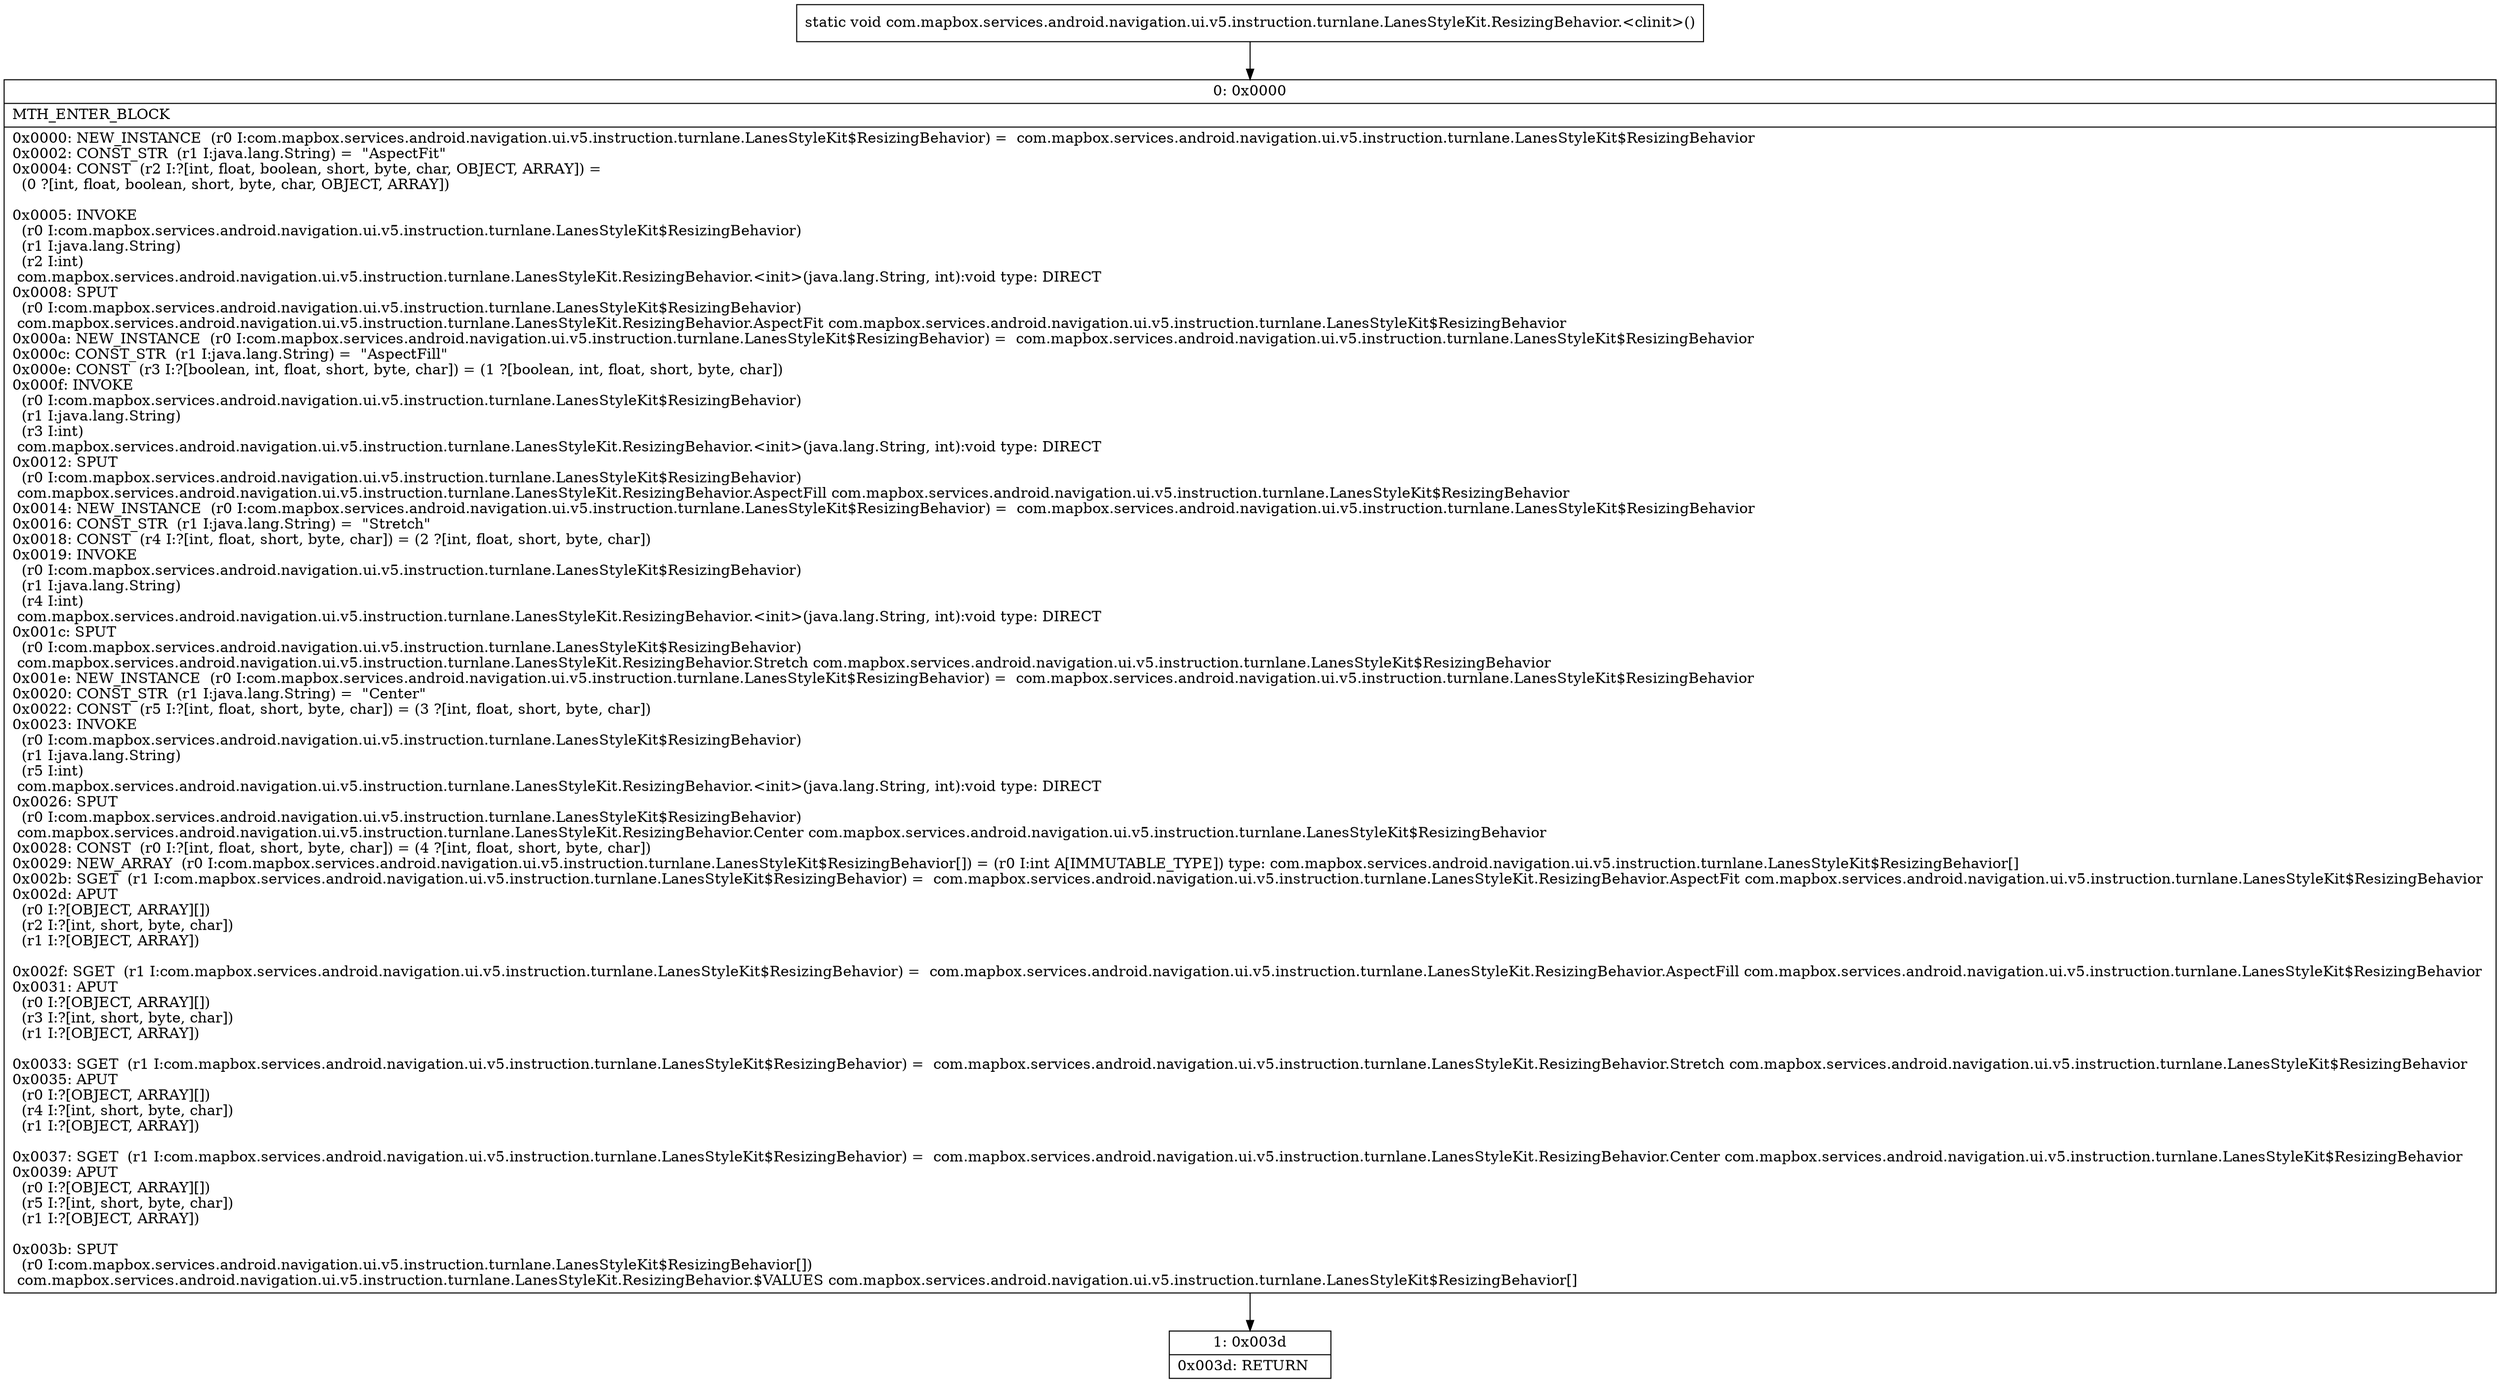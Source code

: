 digraph "CFG forcom.mapbox.services.android.navigation.ui.v5.instruction.turnlane.LanesStyleKit.ResizingBehavior.\<clinit\>()V" {
Node_0 [shape=record,label="{0\:\ 0x0000|MTH_ENTER_BLOCK\l|0x0000: NEW_INSTANCE  (r0 I:com.mapbox.services.android.navigation.ui.v5.instruction.turnlane.LanesStyleKit$ResizingBehavior) =  com.mapbox.services.android.navigation.ui.v5.instruction.turnlane.LanesStyleKit$ResizingBehavior \l0x0002: CONST_STR  (r1 I:java.lang.String) =  \"AspectFit\" \l0x0004: CONST  (r2 I:?[int, float, boolean, short, byte, char, OBJECT, ARRAY]) = \l  (0 ?[int, float, boolean, short, byte, char, OBJECT, ARRAY])\l \l0x0005: INVOKE  \l  (r0 I:com.mapbox.services.android.navigation.ui.v5.instruction.turnlane.LanesStyleKit$ResizingBehavior)\l  (r1 I:java.lang.String)\l  (r2 I:int)\l com.mapbox.services.android.navigation.ui.v5.instruction.turnlane.LanesStyleKit.ResizingBehavior.\<init\>(java.lang.String, int):void type: DIRECT \l0x0008: SPUT  \l  (r0 I:com.mapbox.services.android.navigation.ui.v5.instruction.turnlane.LanesStyleKit$ResizingBehavior)\l com.mapbox.services.android.navigation.ui.v5.instruction.turnlane.LanesStyleKit.ResizingBehavior.AspectFit com.mapbox.services.android.navigation.ui.v5.instruction.turnlane.LanesStyleKit$ResizingBehavior \l0x000a: NEW_INSTANCE  (r0 I:com.mapbox.services.android.navigation.ui.v5.instruction.turnlane.LanesStyleKit$ResizingBehavior) =  com.mapbox.services.android.navigation.ui.v5.instruction.turnlane.LanesStyleKit$ResizingBehavior \l0x000c: CONST_STR  (r1 I:java.lang.String) =  \"AspectFill\" \l0x000e: CONST  (r3 I:?[boolean, int, float, short, byte, char]) = (1 ?[boolean, int, float, short, byte, char]) \l0x000f: INVOKE  \l  (r0 I:com.mapbox.services.android.navigation.ui.v5.instruction.turnlane.LanesStyleKit$ResizingBehavior)\l  (r1 I:java.lang.String)\l  (r3 I:int)\l com.mapbox.services.android.navigation.ui.v5.instruction.turnlane.LanesStyleKit.ResizingBehavior.\<init\>(java.lang.String, int):void type: DIRECT \l0x0012: SPUT  \l  (r0 I:com.mapbox.services.android.navigation.ui.v5.instruction.turnlane.LanesStyleKit$ResizingBehavior)\l com.mapbox.services.android.navigation.ui.v5.instruction.turnlane.LanesStyleKit.ResizingBehavior.AspectFill com.mapbox.services.android.navigation.ui.v5.instruction.turnlane.LanesStyleKit$ResizingBehavior \l0x0014: NEW_INSTANCE  (r0 I:com.mapbox.services.android.navigation.ui.v5.instruction.turnlane.LanesStyleKit$ResizingBehavior) =  com.mapbox.services.android.navigation.ui.v5.instruction.turnlane.LanesStyleKit$ResizingBehavior \l0x0016: CONST_STR  (r1 I:java.lang.String) =  \"Stretch\" \l0x0018: CONST  (r4 I:?[int, float, short, byte, char]) = (2 ?[int, float, short, byte, char]) \l0x0019: INVOKE  \l  (r0 I:com.mapbox.services.android.navigation.ui.v5.instruction.turnlane.LanesStyleKit$ResizingBehavior)\l  (r1 I:java.lang.String)\l  (r4 I:int)\l com.mapbox.services.android.navigation.ui.v5.instruction.turnlane.LanesStyleKit.ResizingBehavior.\<init\>(java.lang.String, int):void type: DIRECT \l0x001c: SPUT  \l  (r0 I:com.mapbox.services.android.navigation.ui.v5.instruction.turnlane.LanesStyleKit$ResizingBehavior)\l com.mapbox.services.android.navigation.ui.v5.instruction.turnlane.LanesStyleKit.ResizingBehavior.Stretch com.mapbox.services.android.navigation.ui.v5.instruction.turnlane.LanesStyleKit$ResizingBehavior \l0x001e: NEW_INSTANCE  (r0 I:com.mapbox.services.android.navigation.ui.v5.instruction.turnlane.LanesStyleKit$ResizingBehavior) =  com.mapbox.services.android.navigation.ui.v5.instruction.turnlane.LanesStyleKit$ResizingBehavior \l0x0020: CONST_STR  (r1 I:java.lang.String) =  \"Center\" \l0x0022: CONST  (r5 I:?[int, float, short, byte, char]) = (3 ?[int, float, short, byte, char]) \l0x0023: INVOKE  \l  (r0 I:com.mapbox.services.android.navigation.ui.v5.instruction.turnlane.LanesStyleKit$ResizingBehavior)\l  (r1 I:java.lang.String)\l  (r5 I:int)\l com.mapbox.services.android.navigation.ui.v5.instruction.turnlane.LanesStyleKit.ResizingBehavior.\<init\>(java.lang.String, int):void type: DIRECT \l0x0026: SPUT  \l  (r0 I:com.mapbox.services.android.navigation.ui.v5.instruction.turnlane.LanesStyleKit$ResizingBehavior)\l com.mapbox.services.android.navigation.ui.v5.instruction.turnlane.LanesStyleKit.ResizingBehavior.Center com.mapbox.services.android.navigation.ui.v5.instruction.turnlane.LanesStyleKit$ResizingBehavior \l0x0028: CONST  (r0 I:?[int, float, short, byte, char]) = (4 ?[int, float, short, byte, char]) \l0x0029: NEW_ARRAY  (r0 I:com.mapbox.services.android.navigation.ui.v5.instruction.turnlane.LanesStyleKit$ResizingBehavior[]) = (r0 I:int A[IMMUTABLE_TYPE]) type: com.mapbox.services.android.navigation.ui.v5.instruction.turnlane.LanesStyleKit$ResizingBehavior[] \l0x002b: SGET  (r1 I:com.mapbox.services.android.navigation.ui.v5.instruction.turnlane.LanesStyleKit$ResizingBehavior) =  com.mapbox.services.android.navigation.ui.v5.instruction.turnlane.LanesStyleKit.ResizingBehavior.AspectFit com.mapbox.services.android.navigation.ui.v5.instruction.turnlane.LanesStyleKit$ResizingBehavior \l0x002d: APUT  \l  (r0 I:?[OBJECT, ARRAY][])\l  (r2 I:?[int, short, byte, char])\l  (r1 I:?[OBJECT, ARRAY])\l \l0x002f: SGET  (r1 I:com.mapbox.services.android.navigation.ui.v5.instruction.turnlane.LanesStyleKit$ResizingBehavior) =  com.mapbox.services.android.navigation.ui.v5.instruction.turnlane.LanesStyleKit.ResizingBehavior.AspectFill com.mapbox.services.android.navigation.ui.v5.instruction.turnlane.LanesStyleKit$ResizingBehavior \l0x0031: APUT  \l  (r0 I:?[OBJECT, ARRAY][])\l  (r3 I:?[int, short, byte, char])\l  (r1 I:?[OBJECT, ARRAY])\l \l0x0033: SGET  (r1 I:com.mapbox.services.android.navigation.ui.v5.instruction.turnlane.LanesStyleKit$ResizingBehavior) =  com.mapbox.services.android.navigation.ui.v5.instruction.turnlane.LanesStyleKit.ResizingBehavior.Stretch com.mapbox.services.android.navigation.ui.v5.instruction.turnlane.LanesStyleKit$ResizingBehavior \l0x0035: APUT  \l  (r0 I:?[OBJECT, ARRAY][])\l  (r4 I:?[int, short, byte, char])\l  (r1 I:?[OBJECT, ARRAY])\l \l0x0037: SGET  (r1 I:com.mapbox.services.android.navigation.ui.v5.instruction.turnlane.LanesStyleKit$ResizingBehavior) =  com.mapbox.services.android.navigation.ui.v5.instruction.turnlane.LanesStyleKit.ResizingBehavior.Center com.mapbox.services.android.navigation.ui.v5.instruction.turnlane.LanesStyleKit$ResizingBehavior \l0x0039: APUT  \l  (r0 I:?[OBJECT, ARRAY][])\l  (r5 I:?[int, short, byte, char])\l  (r1 I:?[OBJECT, ARRAY])\l \l0x003b: SPUT  \l  (r0 I:com.mapbox.services.android.navigation.ui.v5.instruction.turnlane.LanesStyleKit$ResizingBehavior[])\l com.mapbox.services.android.navigation.ui.v5.instruction.turnlane.LanesStyleKit.ResizingBehavior.$VALUES com.mapbox.services.android.navigation.ui.v5.instruction.turnlane.LanesStyleKit$ResizingBehavior[] \l}"];
Node_1 [shape=record,label="{1\:\ 0x003d|0x003d: RETURN   \l}"];
MethodNode[shape=record,label="{static void com.mapbox.services.android.navigation.ui.v5.instruction.turnlane.LanesStyleKit.ResizingBehavior.\<clinit\>() }"];
MethodNode -> Node_0;
Node_0 -> Node_1;
}

